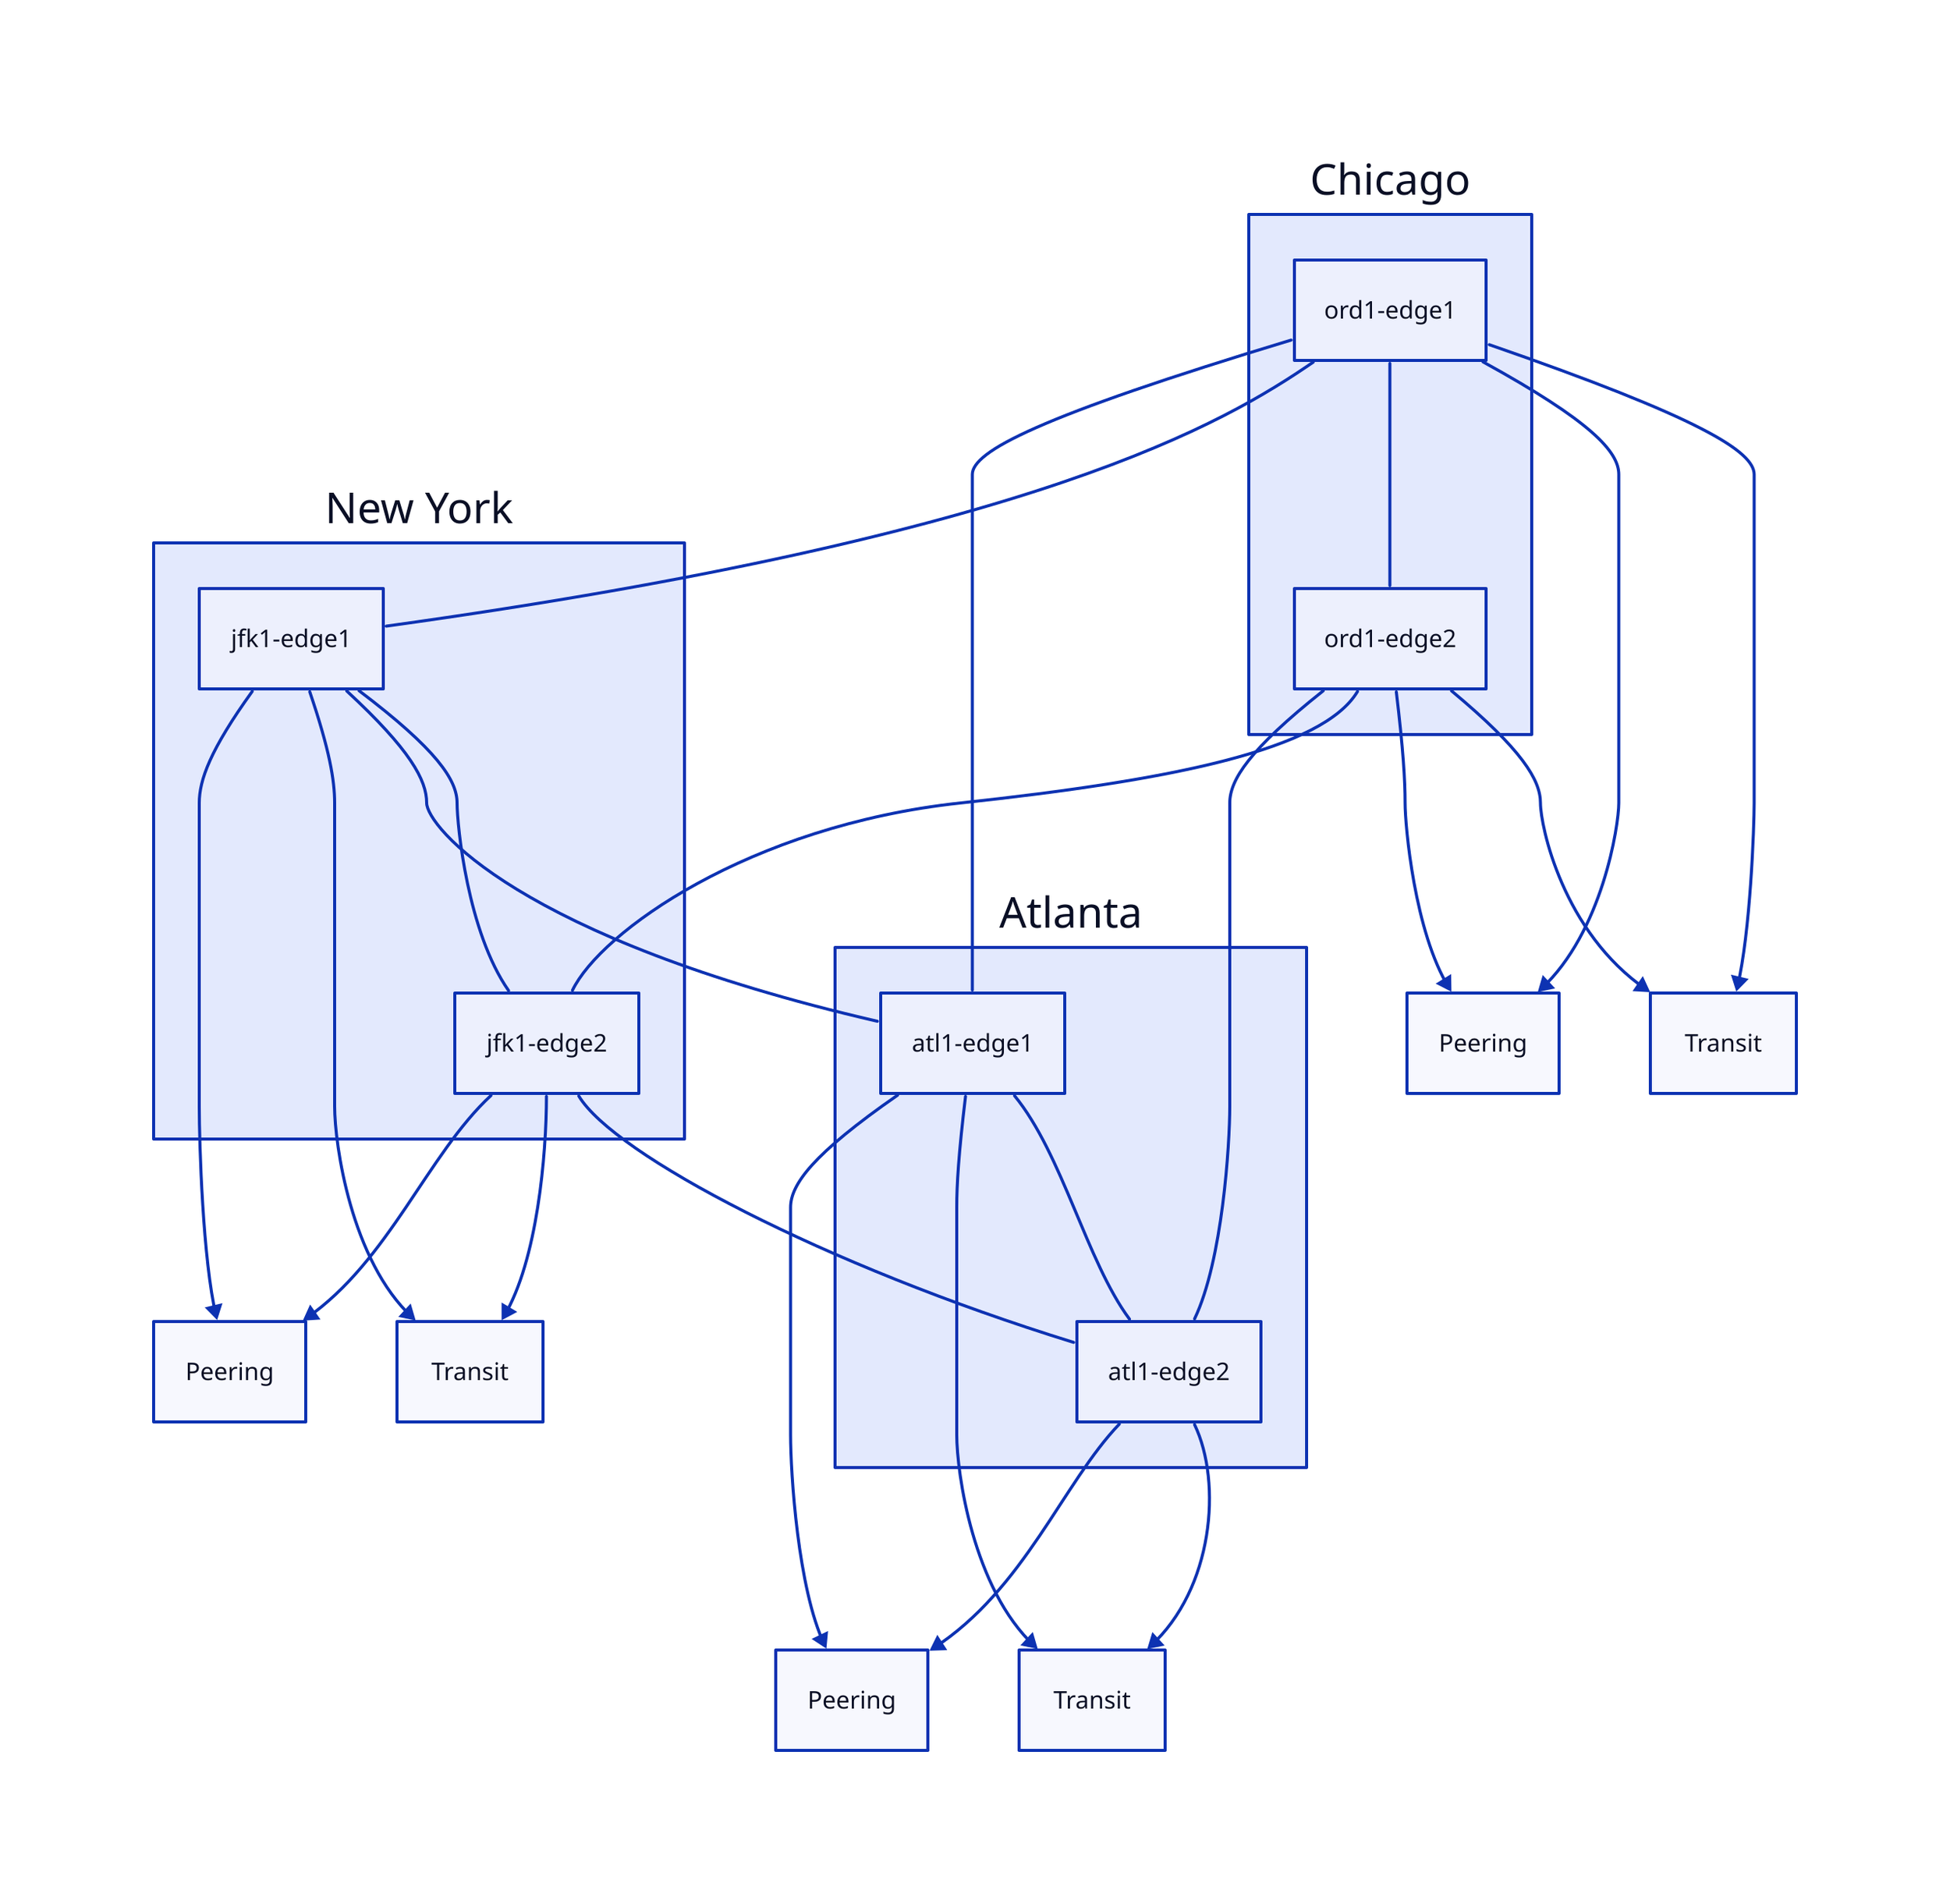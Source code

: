 




jfk1transit: Transit
jfk1peering: Peering
jfk1: New York {
    edge1: jfk1-edge1
    edge2: jfk1-edge2

    edge1 -- edge2
}

atl1: Atlanta {
    edge1: atl1-edge1
    edge2: atl1-edge2

    edge1 -- edge2
}
atl1transit: Transit
atl1peering: Peering

ord1transit: Transit
ord1peering: Peering

ord1.edge1 -> ord1transit
ord1.edge2 -> ord1transit
ord1.edge1 -> ord1peering
ord1.edge2 -> ord1peering

ord1: Chicago {
    edge1: ord1-edge1
    edge2: ord1-edge2

    edge1 -- edge2
}

ord1.edge1 -- jfk1.edge1
ord1.edge1 -- atl1.edge1
jfk1.edge1 -- atl1.edge1
ord1.edge2 -- jfk1.edge2
ord1.edge2 -- atl1.edge2
jfk1.edge2 -- atl1.edge2


jfk1.edge1 -> jfk1transit
jfk1.edge2 -> jfk1transit
jfk1.edge1 -> jfk1peering
jfk1.edge2 -> jfk1peering

atl1.edge1 -> atl1transit
atl1.edge2 -> atl1transit
atl1.edge1 -> atl1peering
atl1.edge2 -> atl1peering